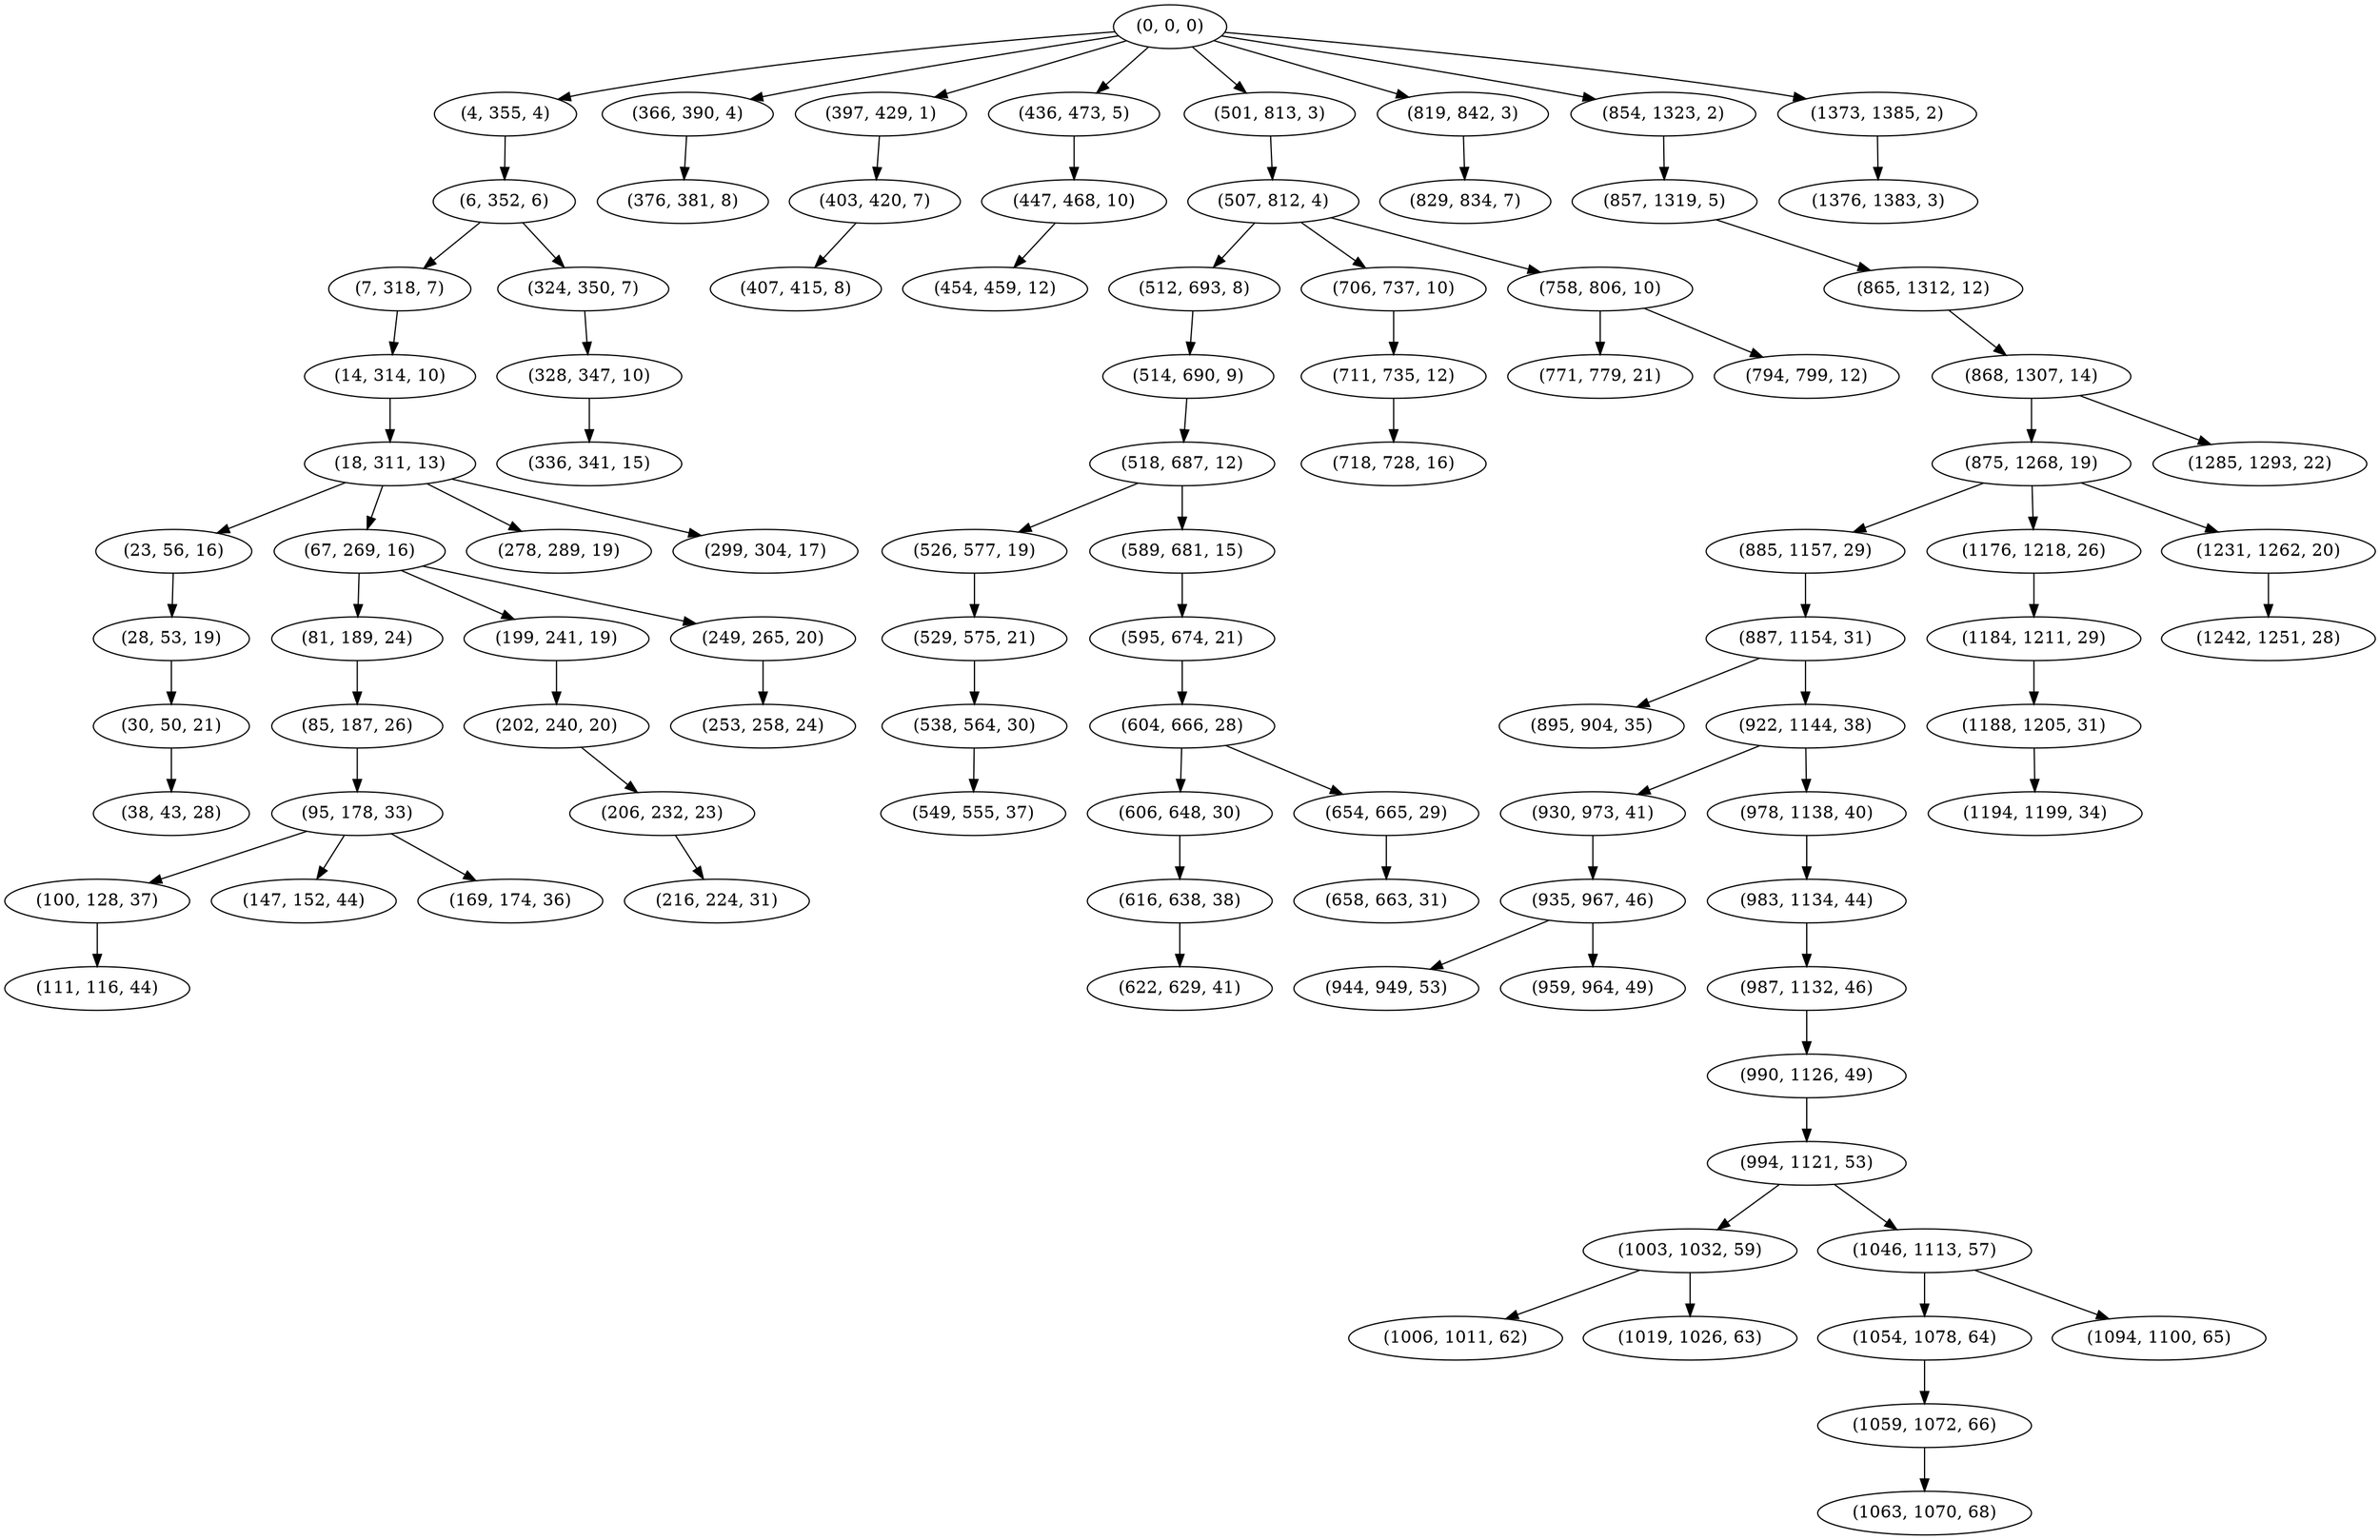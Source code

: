 digraph tree {
    "(0, 0, 0)";
    "(4, 355, 4)";
    "(6, 352, 6)";
    "(7, 318, 7)";
    "(14, 314, 10)";
    "(18, 311, 13)";
    "(23, 56, 16)";
    "(28, 53, 19)";
    "(30, 50, 21)";
    "(38, 43, 28)";
    "(67, 269, 16)";
    "(81, 189, 24)";
    "(85, 187, 26)";
    "(95, 178, 33)";
    "(100, 128, 37)";
    "(111, 116, 44)";
    "(147, 152, 44)";
    "(169, 174, 36)";
    "(199, 241, 19)";
    "(202, 240, 20)";
    "(206, 232, 23)";
    "(216, 224, 31)";
    "(249, 265, 20)";
    "(253, 258, 24)";
    "(278, 289, 19)";
    "(299, 304, 17)";
    "(324, 350, 7)";
    "(328, 347, 10)";
    "(336, 341, 15)";
    "(366, 390, 4)";
    "(376, 381, 8)";
    "(397, 429, 1)";
    "(403, 420, 7)";
    "(407, 415, 8)";
    "(436, 473, 5)";
    "(447, 468, 10)";
    "(454, 459, 12)";
    "(501, 813, 3)";
    "(507, 812, 4)";
    "(512, 693, 8)";
    "(514, 690, 9)";
    "(518, 687, 12)";
    "(526, 577, 19)";
    "(529, 575, 21)";
    "(538, 564, 30)";
    "(549, 555, 37)";
    "(589, 681, 15)";
    "(595, 674, 21)";
    "(604, 666, 28)";
    "(606, 648, 30)";
    "(616, 638, 38)";
    "(622, 629, 41)";
    "(654, 665, 29)";
    "(658, 663, 31)";
    "(706, 737, 10)";
    "(711, 735, 12)";
    "(718, 728, 16)";
    "(758, 806, 10)";
    "(771, 779, 21)";
    "(794, 799, 12)";
    "(819, 842, 3)";
    "(829, 834, 7)";
    "(854, 1323, 2)";
    "(857, 1319, 5)";
    "(865, 1312, 12)";
    "(868, 1307, 14)";
    "(875, 1268, 19)";
    "(885, 1157, 29)";
    "(887, 1154, 31)";
    "(895, 904, 35)";
    "(922, 1144, 38)";
    "(930, 973, 41)";
    "(935, 967, 46)";
    "(944, 949, 53)";
    "(959, 964, 49)";
    "(978, 1138, 40)";
    "(983, 1134, 44)";
    "(987, 1132, 46)";
    "(990, 1126, 49)";
    "(994, 1121, 53)";
    "(1003, 1032, 59)";
    "(1006, 1011, 62)";
    "(1019, 1026, 63)";
    "(1046, 1113, 57)";
    "(1054, 1078, 64)";
    "(1059, 1072, 66)";
    "(1063, 1070, 68)";
    "(1094, 1100, 65)";
    "(1176, 1218, 26)";
    "(1184, 1211, 29)";
    "(1188, 1205, 31)";
    "(1194, 1199, 34)";
    "(1231, 1262, 20)";
    "(1242, 1251, 28)";
    "(1285, 1293, 22)";
    "(1373, 1385, 2)";
    "(1376, 1383, 3)";
    "(0, 0, 0)" -> "(4, 355, 4)";
    "(0, 0, 0)" -> "(366, 390, 4)";
    "(0, 0, 0)" -> "(397, 429, 1)";
    "(0, 0, 0)" -> "(436, 473, 5)";
    "(0, 0, 0)" -> "(501, 813, 3)";
    "(0, 0, 0)" -> "(819, 842, 3)";
    "(0, 0, 0)" -> "(854, 1323, 2)";
    "(0, 0, 0)" -> "(1373, 1385, 2)";
    "(4, 355, 4)" -> "(6, 352, 6)";
    "(6, 352, 6)" -> "(7, 318, 7)";
    "(6, 352, 6)" -> "(324, 350, 7)";
    "(7, 318, 7)" -> "(14, 314, 10)";
    "(14, 314, 10)" -> "(18, 311, 13)";
    "(18, 311, 13)" -> "(23, 56, 16)";
    "(18, 311, 13)" -> "(67, 269, 16)";
    "(18, 311, 13)" -> "(278, 289, 19)";
    "(18, 311, 13)" -> "(299, 304, 17)";
    "(23, 56, 16)" -> "(28, 53, 19)";
    "(28, 53, 19)" -> "(30, 50, 21)";
    "(30, 50, 21)" -> "(38, 43, 28)";
    "(67, 269, 16)" -> "(81, 189, 24)";
    "(67, 269, 16)" -> "(199, 241, 19)";
    "(67, 269, 16)" -> "(249, 265, 20)";
    "(81, 189, 24)" -> "(85, 187, 26)";
    "(85, 187, 26)" -> "(95, 178, 33)";
    "(95, 178, 33)" -> "(100, 128, 37)";
    "(95, 178, 33)" -> "(147, 152, 44)";
    "(95, 178, 33)" -> "(169, 174, 36)";
    "(100, 128, 37)" -> "(111, 116, 44)";
    "(199, 241, 19)" -> "(202, 240, 20)";
    "(202, 240, 20)" -> "(206, 232, 23)";
    "(206, 232, 23)" -> "(216, 224, 31)";
    "(249, 265, 20)" -> "(253, 258, 24)";
    "(324, 350, 7)" -> "(328, 347, 10)";
    "(328, 347, 10)" -> "(336, 341, 15)";
    "(366, 390, 4)" -> "(376, 381, 8)";
    "(397, 429, 1)" -> "(403, 420, 7)";
    "(403, 420, 7)" -> "(407, 415, 8)";
    "(436, 473, 5)" -> "(447, 468, 10)";
    "(447, 468, 10)" -> "(454, 459, 12)";
    "(501, 813, 3)" -> "(507, 812, 4)";
    "(507, 812, 4)" -> "(512, 693, 8)";
    "(507, 812, 4)" -> "(706, 737, 10)";
    "(507, 812, 4)" -> "(758, 806, 10)";
    "(512, 693, 8)" -> "(514, 690, 9)";
    "(514, 690, 9)" -> "(518, 687, 12)";
    "(518, 687, 12)" -> "(526, 577, 19)";
    "(518, 687, 12)" -> "(589, 681, 15)";
    "(526, 577, 19)" -> "(529, 575, 21)";
    "(529, 575, 21)" -> "(538, 564, 30)";
    "(538, 564, 30)" -> "(549, 555, 37)";
    "(589, 681, 15)" -> "(595, 674, 21)";
    "(595, 674, 21)" -> "(604, 666, 28)";
    "(604, 666, 28)" -> "(606, 648, 30)";
    "(604, 666, 28)" -> "(654, 665, 29)";
    "(606, 648, 30)" -> "(616, 638, 38)";
    "(616, 638, 38)" -> "(622, 629, 41)";
    "(654, 665, 29)" -> "(658, 663, 31)";
    "(706, 737, 10)" -> "(711, 735, 12)";
    "(711, 735, 12)" -> "(718, 728, 16)";
    "(758, 806, 10)" -> "(771, 779, 21)";
    "(758, 806, 10)" -> "(794, 799, 12)";
    "(819, 842, 3)" -> "(829, 834, 7)";
    "(854, 1323, 2)" -> "(857, 1319, 5)";
    "(857, 1319, 5)" -> "(865, 1312, 12)";
    "(865, 1312, 12)" -> "(868, 1307, 14)";
    "(868, 1307, 14)" -> "(875, 1268, 19)";
    "(868, 1307, 14)" -> "(1285, 1293, 22)";
    "(875, 1268, 19)" -> "(885, 1157, 29)";
    "(875, 1268, 19)" -> "(1176, 1218, 26)";
    "(875, 1268, 19)" -> "(1231, 1262, 20)";
    "(885, 1157, 29)" -> "(887, 1154, 31)";
    "(887, 1154, 31)" -> "(895, 904, 35)";
    "(887, 1154, 31)" -> "(922, 1144, 38)";
    "(922, 1144, 38)" -> "(930, 973, 41)";
    "(922, 1144, 38)" -> "(978, 1138, 40)";
    "(930, 973, 41)" -> "(935, 967, 46)";
    "(935, 967, 46)" -> "(944, 949, 53)";
    "(935, 967, 46)" -> "(959, 964, 49)";
    "(978, 1138, 40)" -> "(983, 1134, 44)";
    "(983, 1134, 44)" -> "(987, 1132, 46)";
    "(987, 1132, 46)" -> "(990, 1126, 49)";
    "(990, 1126, 49)" -> "(994, 1121, 53)";
    "(994, 1121, 53)" -> "(1003, 1032, 59)";
    "(994, 1121, 53)" -> "(1046, 1113, 57)";
    "(1003, 1032, 59)" -> "(1006, 1011, 62)";
    "(1003, 1032, 59)" -> "(1019, 1026, 63)";
    "(1046, 1113, 57)" -> "(1054, 1078, 64)";
    "(1046, 1113, 57)" -> "(1094, 1100, 65)";
    "(1054, 1078, 64)" -> "(1059, 1072, 66)";
    "(1059, 1072, 66)" -> "(1063, 1070, 68)";
    "(1176, 1218, 26)" -> "(1184, 1211, 29)";
    "(1184, 1211, 29)" -> "(1188, 1205, 31)";
    "(1188, 1205, 31)" -> "(1194, 1199, 34)";
    "(1231, 1262, 20)" -> "(1242, 1251, 28)";
    "(1373, 1385, 2)" -> "(1376, 1383, 3)";
}

